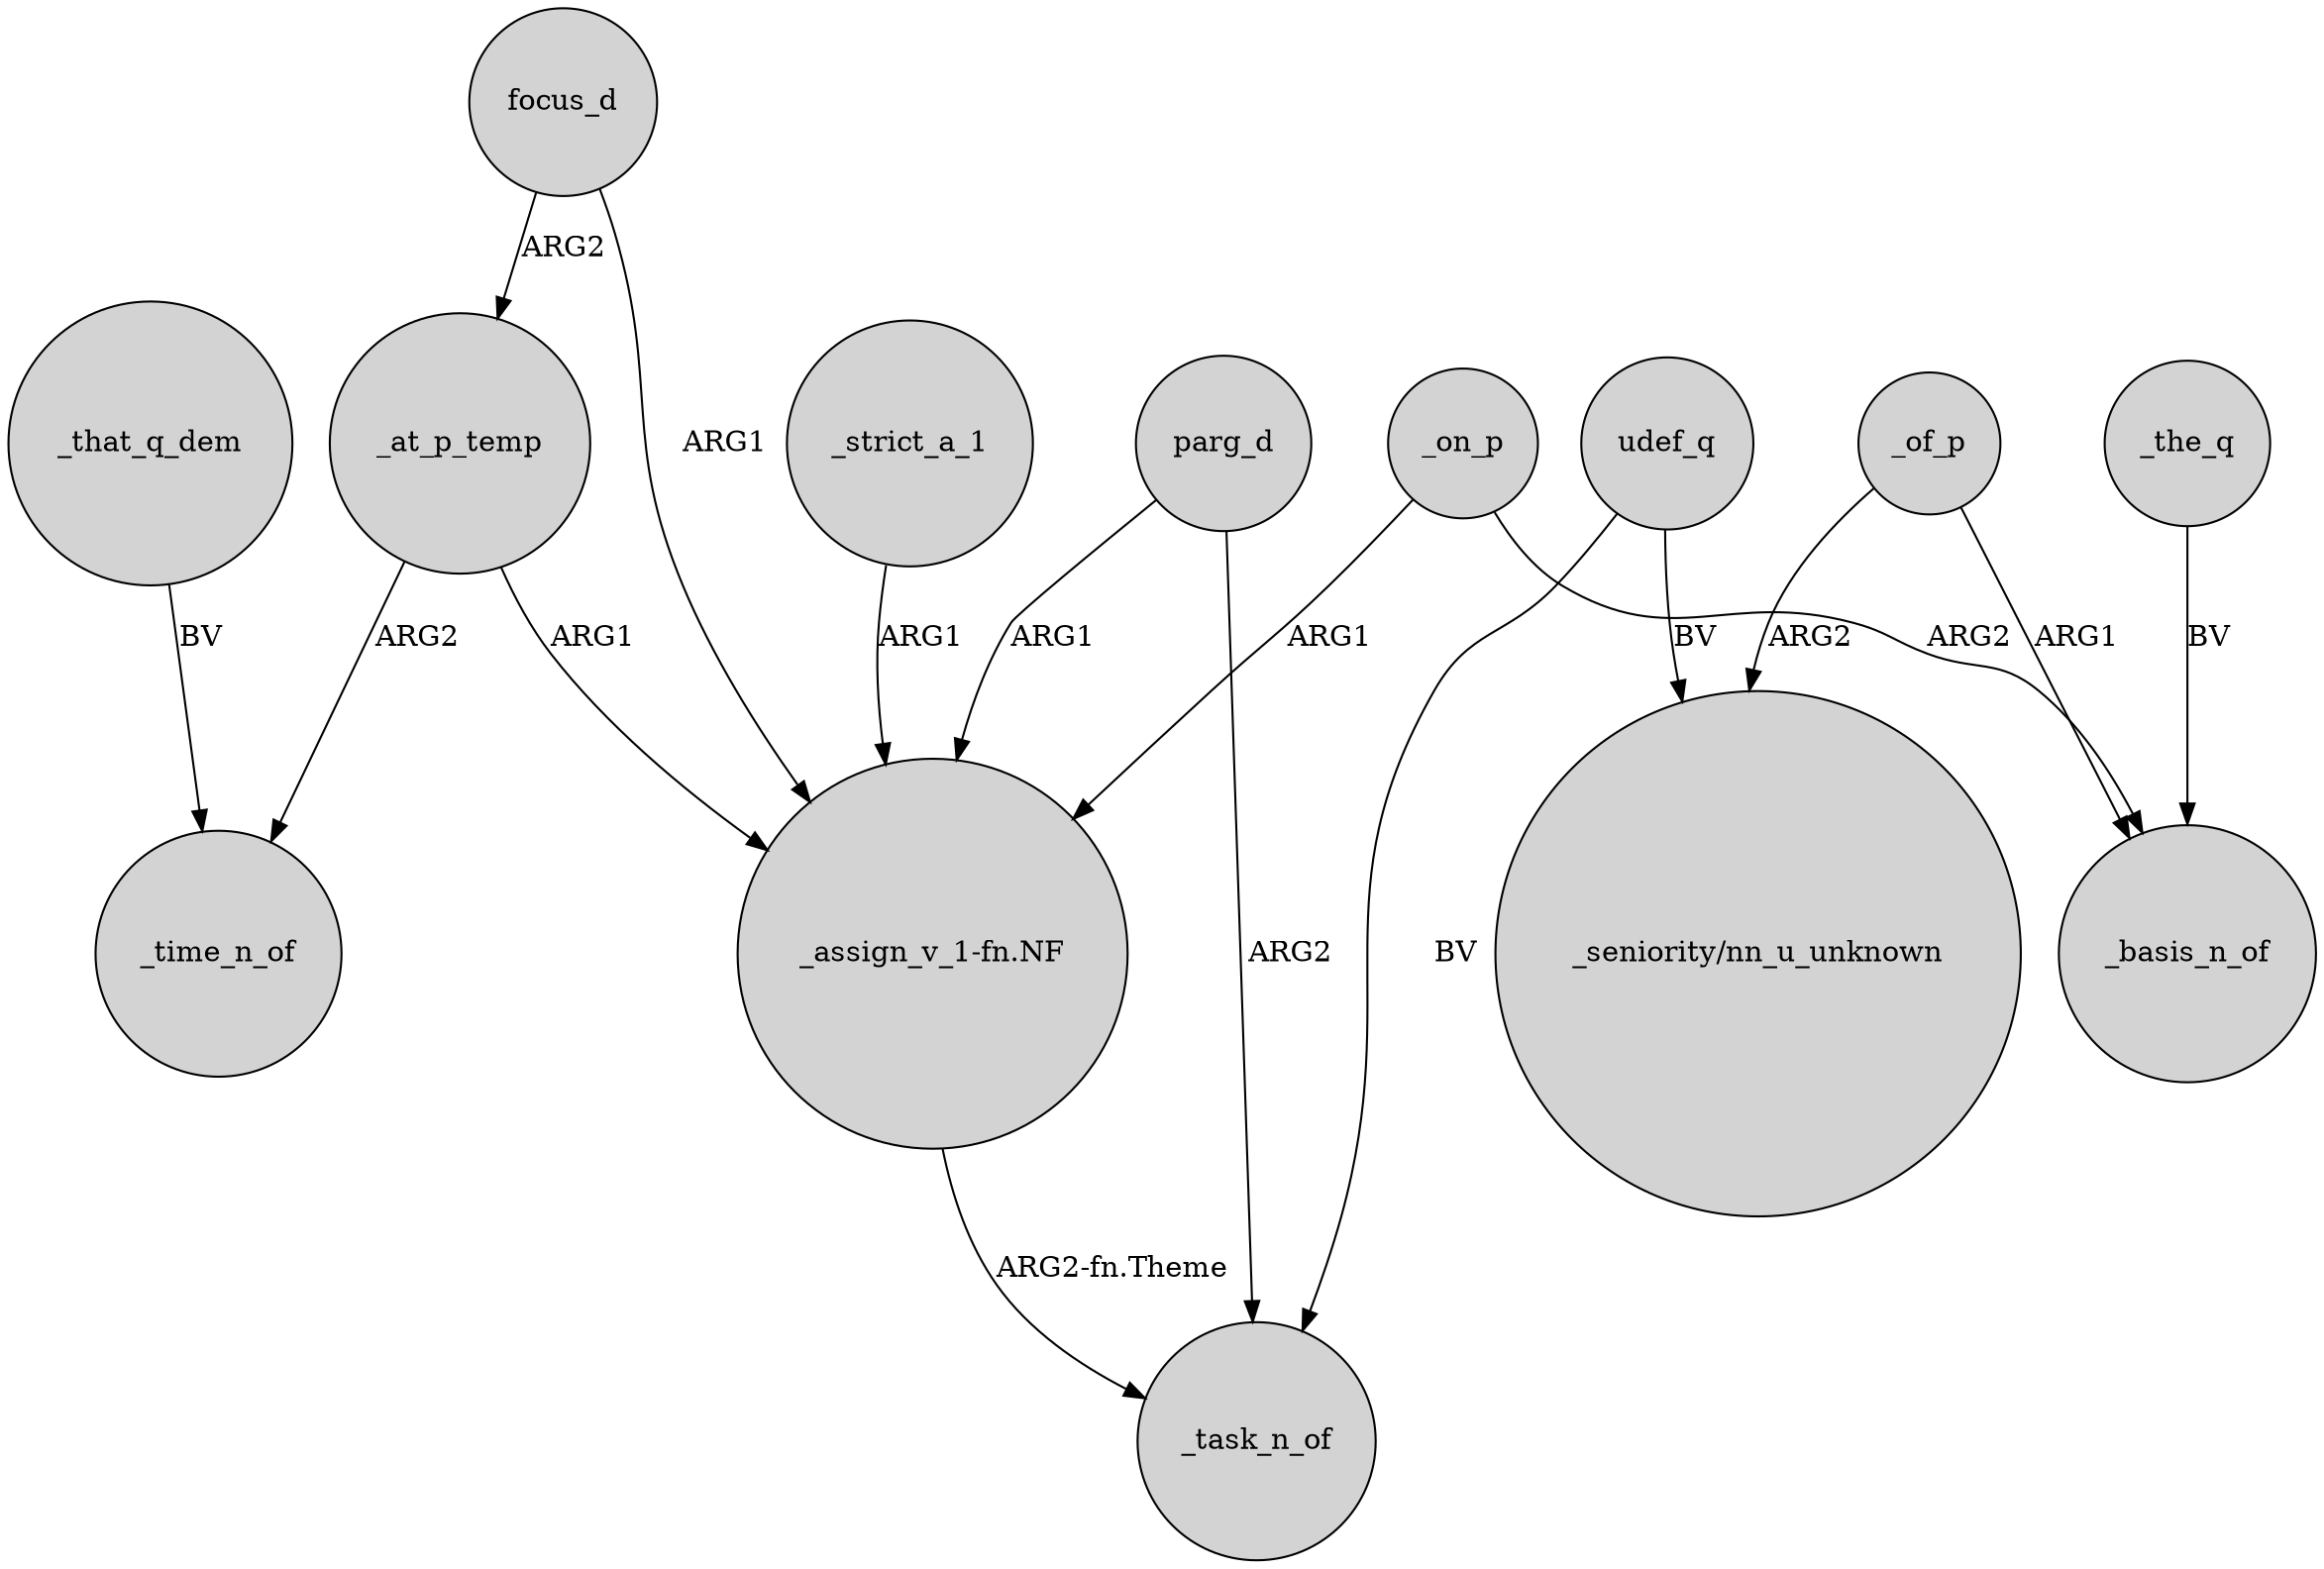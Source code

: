 digraph {
	node [shape=circle style=filled]
	focus_d -> _at_p_temp [label=ARG2]
	_on_p -> _basis_n_of [label=ARG2]
	_at_p_temp -> _time_n_of [label=ARG2]
	focus_d -> "_assign_v_1-fn.NF" [label=ARG1]
	_that_q_dem -> _time_n_of [label=BV]
	"_assign_v_1-fn.NF" -> _task_n_of [label="ARG2-fn.Theme"]
	_of_p -> _basis_n_of [label=ARG1]
	udef_q -> _task_n_of [label=BV]
	_of_p -> "_seniority/nn_u_unknown" [label=ARG2]
	udef_q -> "_seniority/nn_u_unknown" [label=BV]
	_at_p_temp -> "_assign_v_1-fn.NF" [label=ARG1]
	parg_d -> "_assign_v_1-fn.NF" [label=ARG1]
	_the_q -> _basis_n_of [label=BV]
	parg_d -> _task_n_of [label=ARG2]
	_on_p -> "_assign_v_1-fn.NF" [label=ARG1]
	_strict_a_1 -> "_assign_v_1-fn.NF" [label=ARG1]
}
